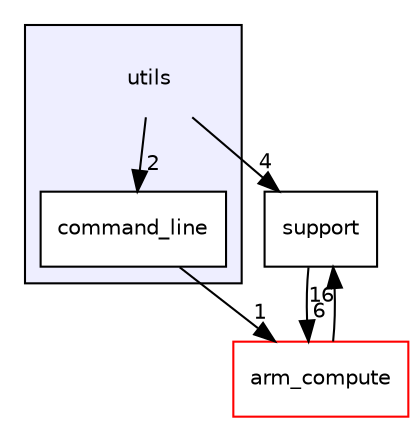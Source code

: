 digraph "utils" {
  compound=true
  node [ fontsize="10", fontname="Helvetica"];
  edge [ labelfontsize="10", labelfontname="Helvetica"];
  subgraph clusterdir_cbdb8362360e11eafe2fa3bc74cf0ffd {
    graph [ bgcolor="#eeeeff", pencolor="black", label="" URL="dir_cbdb8362360e11eafe2fa3bc74cf0ffd.xhtml"];
    dir_cbdb8362360e11eafe2fa3bc74cf0ffd [shape=plaintext label="utils"];
  dir_7e20423ab48dcd11e2e5380033c0b7a2 [shape=box label="command_line" fillcolor="white" style="filled" URL="dir_7e20423ab48dcd11e2e5380033c0b7a2.xhtml"];
  }
  dir_214608ef36d61442cb2b0c1c4e9a7def [shape=box label="arm_compute" fillcolor="white" style="filled" color="red" URL="dir_214608ef36d61442cb2b0c1c4e9a7def.xhtml"];
  dir_5815af820a9cc9481f1d0990a0d60286 [shape=box label="support" URL="dir_5815af820a9cc9481f1d0990a0d60286.xhtml"];
  dir_cbdb8362360e11eafe2fa3bc74cf0ffd->dir_5815af820a9cc9481f1d0990a0d60286 [headlabel="4", labeldistance=1.5 headhref="dir_000041_000031.xhtml"];
  dir_cbdb8362360e11eafe2fa3bc74cf0ffd->dir_7e20423ab48dcd11e2e5380033c0b7a2 [headlabel="2", labeldistance=1.5 headhref="dir_000041_000561.xhtml"];
  dir_7e20423ab48dcd11e2e5380033c0b7a2->dir_214608ef36d61442cb2b0c1c4e9a7def [headlabel="1", labeldistance=1.5 headhref="dir_000561_000000.xhtml"];
  dir_214608ef36d61442cb2b0c1c4e9a7def->dir_5815af820a9cc9481f1d0990a0d60286 [headlabel="16", labeldistance=1.5 headhref="dir_000000_000031.xhtml"];
  dir_5815af820a9cc9481f1d0990a0d60286->dir_214608ef36d61442cb2b0c1c4e9a7def [headlabel="6", labeldistance=1.5 headhref="dir_000031_000000.xhtml"];
}
